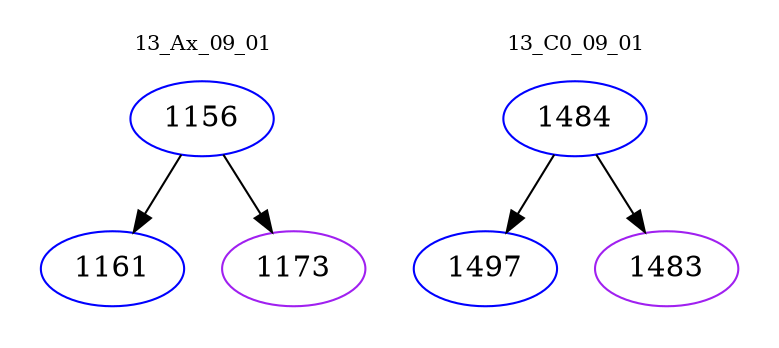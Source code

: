 digraph{
subgraph cluster_0 {
color = white
label = "13_Ax_09_01";
fontsize=10;
T0_1156 [label="1156", color="blue"]
T0_1156 -> T0_1161 [color="black"]
T0_1161 [label="1161", color="blue"]
T0_1156 -> T0_1173 [color="black"]
T0_1173 [label="1173", color="purple"]
}
subgraph cluster_1 {
color = white
label = "13_C0_09_01";
fontsize=10;
T1_1484 [label="1484", color="blue"]
T1_1484 -> T1_1497 [color="black"]
T1_1497 [label="1497", color="blue"]
T1_1484 -> T1_1483 [color="black"]
T1_1483 [label="1483", color="purple"]
}
}
